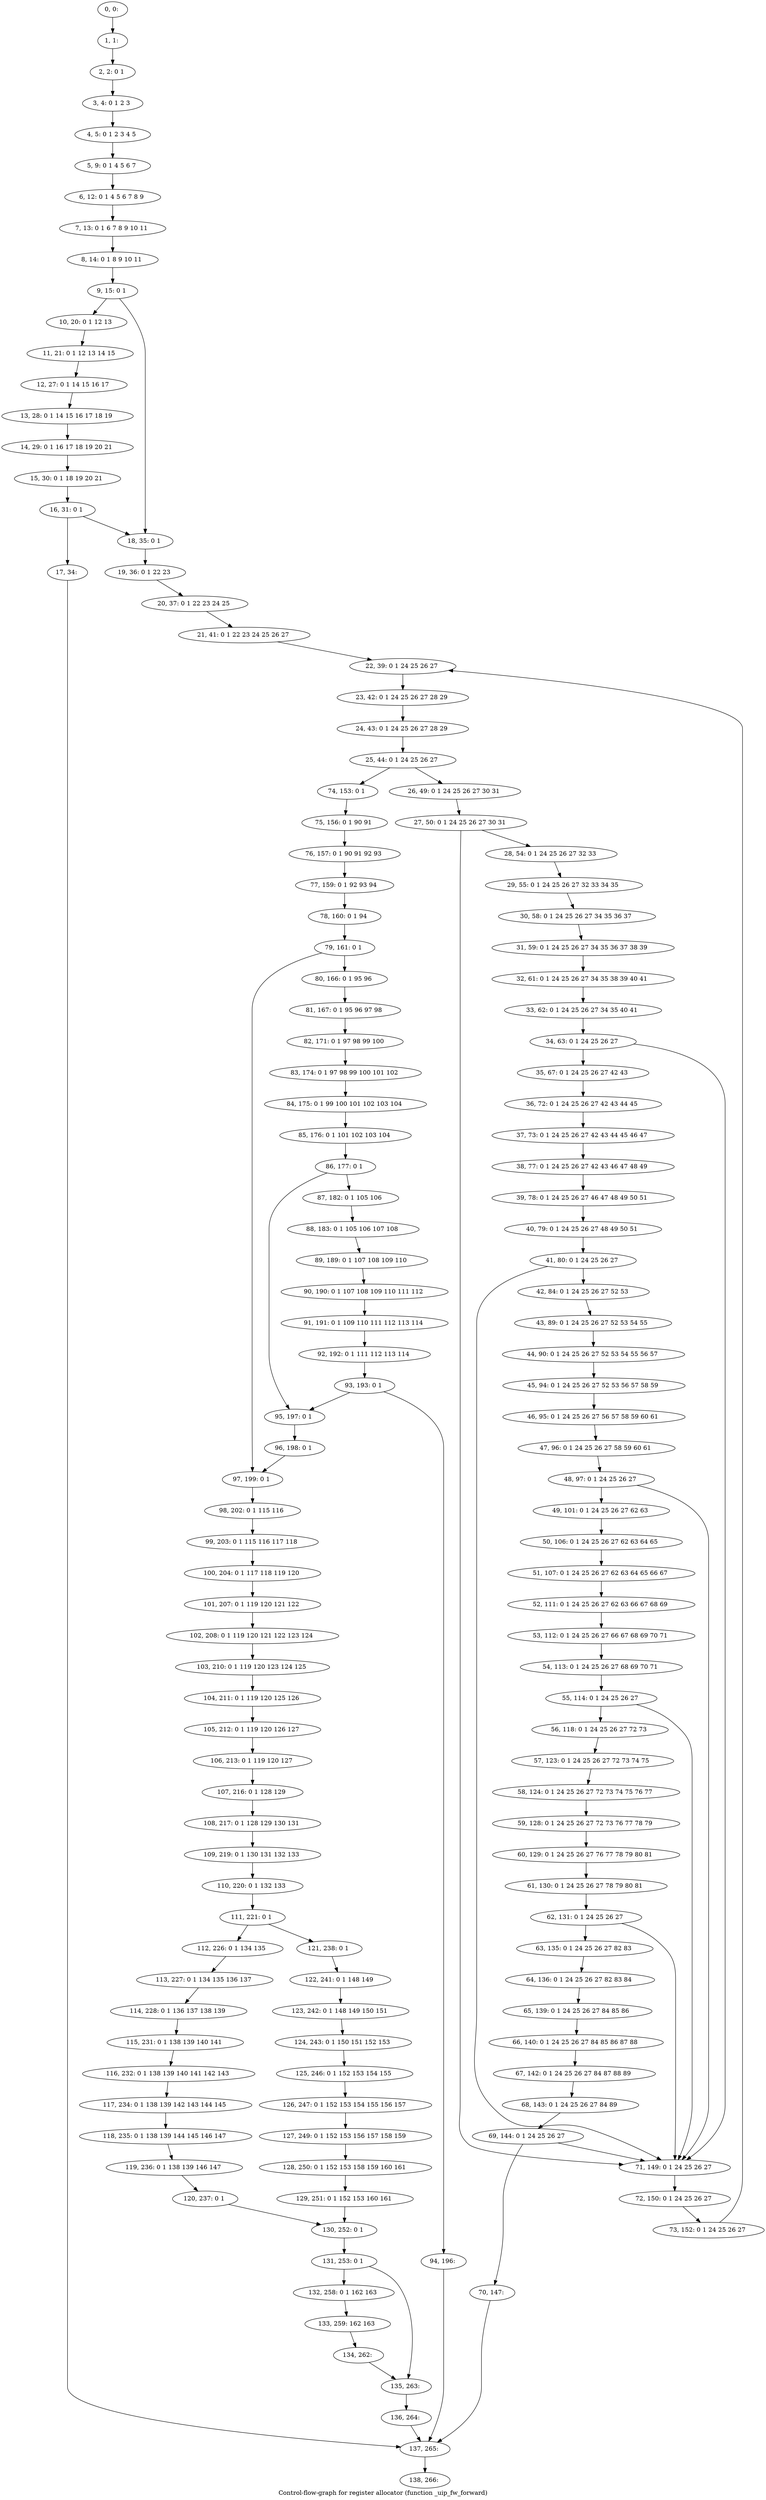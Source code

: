 digraph G {
graph [label="Control-flow-graph for register allocator (function _uip_fw_forward)"]
0[label="0, 0: "];
1[label="1, 1: "];
2[label="2, 2: 0 1 "];
3[label="3, 4: 0 1 2 3 "];
4[label="4, 5: 0 1 2 3 4 5 "];
5[label="5, 9: 0 1 4 5 6 7 "];
6[label="6, 12: 0 1 4 5 6 7 8 9 "];
7[label="7, 13: 0 1 6 7 8 9 10 11 "];
8[label="8, 14: 0 1 8 9 10 11 "];
9[label="9, 15: 0 1 "];
10[label="10, 20: 0 1 12 13 "];
11[label="11, 21: 0 1 12 13 14 15 "];
12[label="12, 27: 0 1 14 15 16 17 "];
13[label="13, 28: 0 1 14 15 16 17 18 19 "];
14[label="14, 29: 0 1 16 17 18 19 20 21 "];
15[label="15, 30: 0 1 18 19 20 21 "];
16[label="16, 31: 0 1 "];
17[label="17, 34: "];
18[label="18, 35: 0 1 "];
19[label="19, 36: 0 1 22 23 "];
20[label="20, 37: 0 1 22 23 24 25 "];
21[label="21, 41: 0 1 22 23 24 25 26 27 "];
22[label="22, 39: 0 1 24 25 26 27 "];
23[label="23, 42: 0 1 24 25 26 27 28 29 "];
24[label="24, 43: 0 1 24 25 26 27 28 29 "];
25[label="25, 44: 0 1 24 25 26 27 "];
26[label="26, 49: 0 1 24 25 26 27 30 31 "];
27[label="27, 50: 0 1 24 25 26 27 30 31 "];
28[label="28, 54: 0 1 24 25 26 27 32 33 "];
29[label="29, 55: 0 1 24 25 26 27 32 33 34 35 "];
30[label="30, 58: 0 1 24 25 26 27 34 35 36 37 "];
31[label="31, 59: 0 1 24 25 26 27 34 35 36 37 38 39 "];
32[label="32, 61: 0 1 24 25 26 27 34 35 38 39 40 41 "];
33[label="33, 62: 0 1 24 25 26 27 34 35 40 41 "];
34[label="34, 63: 0 1 24 25 26 27 "];
35[label="35, 67: 0 1 24 25 26 27 42 43 "];
36[label="36, 72: 0 1 24 25 26 27 42 43 44 45 "];
37[label="37, 73: 0 1 24 25 26 27 42 43 44 45 46 47 "];
38[label="38, 77: 0 1 24 25 26 27 42 43 46 47 48 49 "];
39[label="39, 78: 0 1 24 25 26 27 46 47 48 49 50 51 "];
40[label="40, 79: 0 1 24 25 26 27 48 49 50 51 "];
41[label="41, 80: 0 1 24 25 26 27 "];
42[label="42, 84: 0 1 24 25 26 27 52 53 "];
43[label="43, 89: 0 1 24 25 26 27 52 53 54 55 "];
44[label="44, 90: 0 1 24 25 26 27 52 53 54 55 56 57 "];
45[label="45, 94: 0 1 24 25 26 27 52 53 56 57 58 59 "];
46[label="46, 95: 0 1 24 25 26 27 56 57 58 59 60 61 "];
47[label="47, 96: 0 1 24 25 26 27 58 59 60 61 "];
48[label="48, 97: 0 1 24 25 26 27 "];
49[label="49, 101: 0 1 24 25 26 27 62 63 "];
50[label="50, 106: 0 1 24 25 26 27 62 63 64 65 "];
51[label="51, 107: 0 1 24 25 26 27 62 63 64 65 66 67 "];
52[label="52, 111: 0 1 24 25 26 27 62 63 66 67 68 69 "];
53[label="53, 112: 0 1 24 25 26 27 66 67 68 69 70 71 "];
54[label="54, 113: 0 1 24 25 26 27 68 69 70 71 "];
55[label="55, 114: 0 1 24 25 26 27 "];
56[label="56, 118: 0 1 24 25 26 27 72 73 "];
57[label="57, 123: 0 1 24 25 26 27 72 73 74 75 "];
58[label="58, 124: 0 1 24 25 26 27 72 73 74 75 76 77 "];
59[label="59, 128: 0 1 24 25 26 27 72 73 76 77 78 79 "];
60[label="60, 129: 0 1 24 25 26 27 76 77 78 79 80 81 "];
61[label="61, 130: 0 1 24 25 26 27 78 79 80 81 "];
62[label="62, 131: 0 1 24 25 26 27 "];
63[label="63, 135: 0 1 24 25 26 27 82 83 "];
64[label="64, 136: 0 1 24 25 26 27 82 83 84 "];
65[label="65, 139: 0 1 24 25 26 27 84 85 86 "];
66[label="66, 140: 0 1 24 25 26 27 84 85 86 87 88 "];
67[label="67, 142: 0 1 24 25 26 27 84 87 88 89 "];
68[label="68, 143: 0 1 24 25 26 27 84 89 "];
69[label="69, 144: 0 1 24 25 26 27 "];
70[label="70, 147: "];
71[label="71, 149: 0 1 24 25 26 27 "];
72[label="72, 150: 0 1 24 25 26 27 "];
73[label="73, 152: 0 1 24 25 26 27 "];
74[label="74, 153: 0 1 "];
75[label="75, 156: 0 1 90 91 "];
76[label="76, 157: 0 1 90 91 92 93 "];
77[label="77, 159: 0 1 92 93 94 "];
78[label="78, 160: 0 1 94 "];
79[label="79, 161: 0 1 "];
80[label="80, 166: 0 1 95 96 "];
81[label="81, 167: 0 1 95 96 97 98 "];
82[label="82, 171: 0 1 97 98 99 100 "];
83[label="83, 174: 0 1 97 98 99 100 101 102 "];
84[label="84, 175: 0 1 99 100 101 102 103 104 "];
85[label="85, 176: 0 1 101 102 103 104 "];
86[label="86, 177: 0 1 "];
87[label="87, 182: 0 1 105 106 "];
88[label="88, 183: 0 1 105 106 107 108 "];
89[label="89, 189: 0 1 107 108 109 110 "];
90[label="90, 190: 0 1 107 108 109 110 111 112 "];
91[label="91, 191: 0 1 109 110 111 112 113 114 "];
92[label="92, 192: 0 1 111 112 113 114 "];
93[label="93, 193: 0 1 "];
94[label="94, 196: "];
95[label="95, 197: 0 1 "];
96[label="96, 198: 0 1 "];
97[label="97, 199: 0 1 "];
98[label="98, 202: 0 1 115 116 "];
99[label="99, 203: 0 1 115 116 117 118 "];
100[label="100, 204: 0 1 117 118 119 120 "];
101[label="101, 207: 0 1 119 120 121 122 "];
102[label="102, 208: 0 1 119 120 121 122 123 124 "];
103[label="103, 210: 0 1 119 120 123 124 125 "];
104[label="104, 211: 0 1 119 120 125 126 "];
105[label="105, 212: 0 1 119 120 126 127 "];
106[label="106, 213: 0 1 119 120 127 "];
107[label="107, 216: 0 1 128 129 "];
108[label="108, 217: 0 1 128 129 130 131 "];
109[label="109, 219: 0 1 130 131 132 133 "];
110[label="110, 220: 0 1 132 133 "];
111[label="111, 221: 0 1 "];
112[label="112, 226: 0 1 134 135 "];
113[label="113, 227: 0 1 134 135 136 137 "];
114[label="114, 228: 0 1 136 137 138 139 "];
115[label="115, 231: 0 1 138 139 140 141 "];
116[label="116, 232: 0 1 138 139 140 141 142 143 "];
117[label="117, 234: 0 1 138 139 142 143 144 145 "];
118[label="118, 235: 0 1 138 139 144 145 146 147 "];
119[label="119, 236: 0 1 138 139 146 147 "];
120[label="120, 237: 0 1 "];
121[label="121, 238: 0 1 "];
122[label="122, 241: 0 1 148 149 "];
123[label="123, 242: 0 1 148 149 150 151 "];
124[label="124, 243: 0 1 150 151 152 153 "];
125[label="125, 246: 0 1 152 153 154 155 "];
126[label="126, 247: 0 1 152 153 154 155 156 157 "];
127[label="127, 249: 0 1 152 153 156 157 158 159 "];
128[label="128, 250: 0 1 152 153 158 159 160 161 "];
129[label="129, 251: 0 1 152 153 160 161 "];
130[label="130, 252: 0 1 "];
131[label="131, 253: 0 1 "];
132[label="132, 258: 0 1 162 163 "];
133[label="133, 259: 162 163 "];
134[label="134, 262: "];
135[label="135, 263: "];
136[label="136, 264: "];
137[label="137, 265: "];
138[label="138, 266: "];
0->1 ;
1->2 ;
2->3 ;
3->4 ;
4->5 ;
5->6 ;
6->7 ;
7->8 ;
8->9 ;
9->10 ;
9->18 ;
10->11 ;
11->12 ;
12->13 ;
13->14 ;
14->15 ;
15->16 ;
16->17 ;
16->18 ;
17->137 ;
18->19 ;
19->20 ;
20->21 ;
21->22 ;
22->23 ;
23->24 ;
24->25 ;
25->26 ;
25->74 ;
26->27 ;
27->28 ;
27->71 ;
28->29 ;
29->30 ;
30->31 ;
31->32 ;
32->33 ;
33->34 ;
34->35 ;
34->71 ;
35->36 ;
36->37 ;
37->38 ;
38->39 ;
39->40 ;
40->41 ;
41->42 ;
41->71 ;
42->43 ;
43->44 ;
44->45 ;
45->46 ;
46->47 ;
47->48 ;
48->49 ;
48->71 ;
49->50 ;
50->51 ;
51->52 ;
52->53 ;
53->54 ;
54->55 ;
55->56 ;
55->71 ;
56->57 ;
57->58 ;
58->59 ;
59->60 ;
60->61 ;
61->62 ;
62->63 ;
62->71 ;
63->64 ;
64->65 ;
65->66 ;
66->67 ;
67->68 ;
68->69 ;
69->70 ;
69->71 ;
70->137 ;
71->72 ;
72->73 ;
73->22 ;
74->75 ;
75->76 ;
76->77 ;
77->78 ;
78->79 ;
79->80 ;
79->97 ;
80->81 ;
81->82 ;
82->83 ;
83->84 ;
84->85 ;
85->86 ;
86->87 ;
86->95 ;
87->88 ;
88->89 ;
89->90 ;
90->91 ;
91->92 ;
92->93 ;
93->94 ;
93->95 ;
94->137 ;
95->96 ;
96->97 ;
97->98 ;
98->99 ;
99->100 ;
100->101 ;
101->102 ;
102->103 ;
103->104 ;
104->105 ;
105->106 ;
106->107 ;
107->108 ;
108->109 ;
109->110 ;
110->111 ;
111->112 ;
111->121 ;
112->113 ;
113->114 ;
114->115 ;
115->116 ;
116->117 ;
117->118 ;
118->119 ;
119->120 ;
120->130 ;
121->122 ;
122->123 ;
123->124 ;
124->125 ;
125->126 ;
126->127 ;
127->128 ;
128->129 ;
129->130 ;
130->131 ;
131->132 ;
131->135 ;
132->133 ;
133->134 ;
134->135 ;
135->136 ;
136->137 ;
137->138 ;
}
